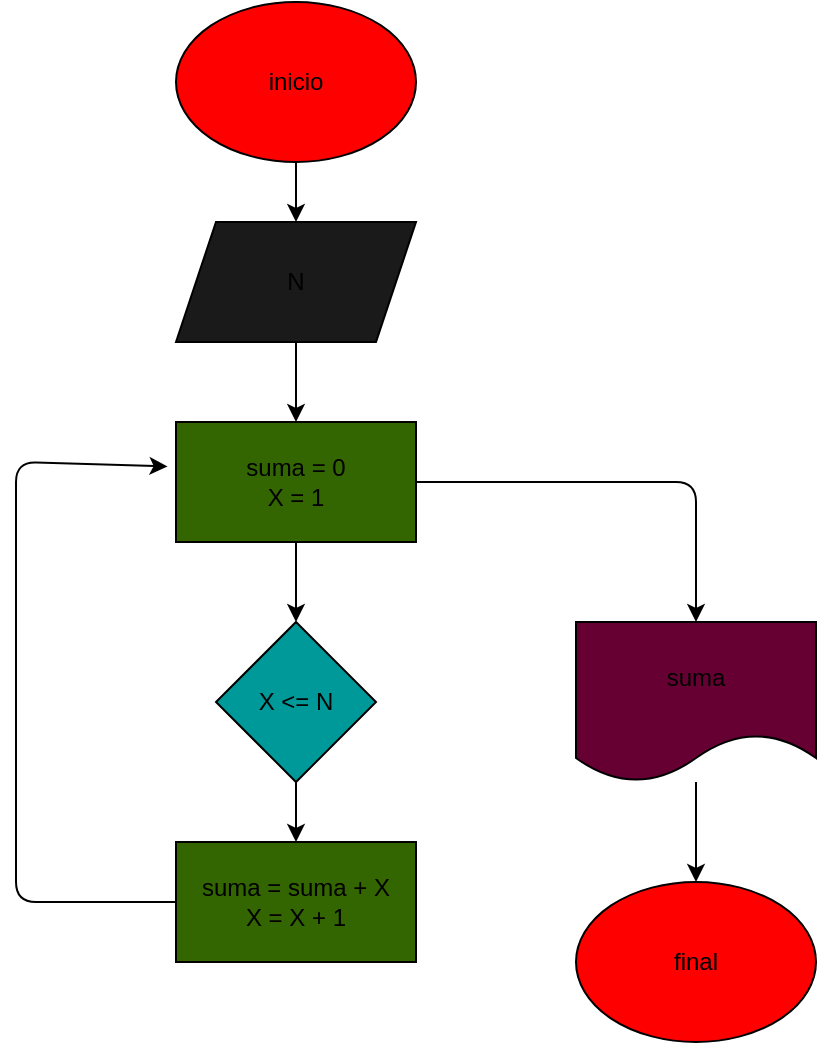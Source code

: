 <mxfile>
    <diagram id="W3EbzrkISjd-8mXVJf_Q" name="Página-1">
        <mxGraphModel dx="1175" dy="525" grid="1" gridSize="10" guides="1" tooltips="1" connect="1" arrows="1" fold="1" page="1" pageScale="1" pageWidth="827" pageHeight="1169" math="0" shadow="0">
            <root>
                <mxCell id="0"/>
                <mxCell id="1" parent="0"/>
                <mxCell id="4" value="" style="edgeStyle=none;html=1;" edge="1" parent="1" source="2" target="3">
                    <mxGeometry relative="1" as="geometry"/>
                </mxCell>
                <mxCell id="2" value="inicio" style="ellipse;whiteSpace=wrap;html=1;fillColor=#FF0000;" vertex="1" parent="1">
                    <mxGeometry x="320" y="30" width="120" height="80" as="geometry"/>
                </mxCell>
                <mxCell id="6" value="" style="edgeStyle=none;html=1;" edge="1" parent="1" source="3" target="5">
                    <mxGeometry relative="1" as="geometry"/>
                </mxCell>
                <mxCell id="3" value="N" style="shape=parallelogram;perimeter=parallelogramPerimeter;whiteSpace=wrap;html=1;fixedSize=1;fillColor=#1A1A1A;" vertex="1" parent="1">
                    <mxGeometry x="320" y="140" width="120" height="60" as="geometry"/>
                </mxCell>
                <mxCell id="8" value="" style="edgeStyle=none;html=1;" edge="1" parent="1" source="5" target="7">
                    <mxGeometry relative="1" as="geometry"/>
                </mxCell>
                <mxCell id="14" style="edgeStyle=none;html=1;entryX=0.5;entryY=0;entryDx=0;entryDy=0;" edge="1" parent="1" source="5" target="13">
                    <mxGeometry relative="1" as="geometry">
                        <Array as="points">
                            <mxPoint x="580" y="270"/>
                        </Array>
                    </mxGeometry>
                </mxCell>
                <mxCell id="5" value="suma = 0&lt;br&gt;X = 1" style="rounded=0;whiteSpace=wrap;html=1;fillColor=#336600;" vertex="1" parent="1">
                    <mxGeometry x="320" y="240" width="120" height="60" as="geometry"/>
                </mxCell>
                <mxCell id="10" value="" style="edgeStyle=none;html=1;" edge="1" parent="1" source="7" target="9">
                    <mxGeometry relative="1" as="geometry"/>
                </mxCell>
                <mxCell id="7" value="X &amp;lt;= N" style="rhombus;whiteSpace=wrap;html=1;fillColor=#009999;" vertex="1" parent="1">
                    <mxGeometry x="340" y="340" width="80" height="80" as="geometry"/>
                </mxCell>
                <mxCell id="11" style="edgeStyle=none;html=1;entryX=-0.035;entryY=0.37;entryDx=0;entryDy=0;entryPerimeter=0;" edge="1" parent="1" source="9" target="5">
                    <mxGeometry relative="1" as="geometry">
                        <Array as="points">
                            <mxPoint x="240" y="480"/>
                            <mxPoint x="240" y="260"/>
                        </Array>
                    </mxGeometry>
                </mxCell>
                <mxCell id="9" value="suma = suma + X&lt;br&gt;X = X + 1" style="rounded=0;whiteSpace=wrap;html=1;fillColor=#336600;" vertex="1" parent="1">
                    <mxGeometry x="320" y="450" width="120" height="60" as="geometry"/>
                </mxCell>
                <mxCell id="16" value="" style="edgeStyle=none;html=1;" edge="1" parent="1" source="13" target="15">
                    <mxGeometry relative="1" as="geometry"/>
                </mxCell>
                <mxCell id="13" value="suma" style="shape=document;whiteSpace=wrap;html=1;boundedLbl=1;fillColor=#660033;" vertex="1" parent="1">
                    <mxGeometry x="520" y="340" width="120" height="80" as="geometry"/>
                </mxCell>
                <mxCell id="15" value="final" style="ellipse;whiteSpace=wrap;html=1;fillColor=#FF0000;" vertex="1" parent="1">
                    <mxGeometry x="520" y="470" width="120" height="80" as="geometry"/>
                </mxCell>
            </root>
        </mxGraphModel>
    </diagram>
</mxfile>